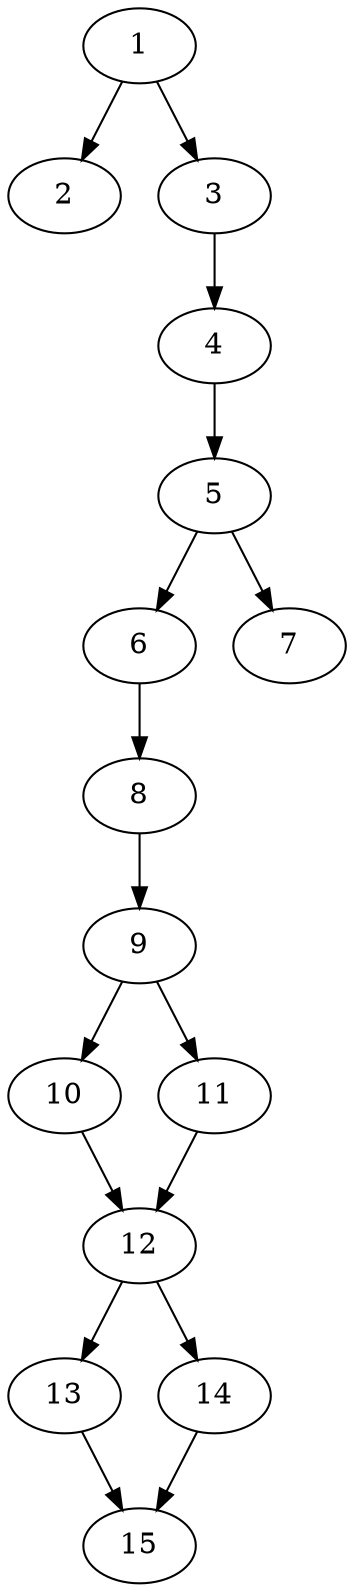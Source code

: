 // DAG automatically generated by daggen at Thu Oct  3 13:59:26 2019
// ./daggen --dot -n 15 --ccr 0.3 --fat 0.3 --regular 0.5 --density 0.7 --mindata 5242880 --maxdata 52428800 
digraph G {
  1 [size="66928640", alpha="0.03", expect_size="20078592"] 
  1 -> 2 [size ="20078592"]
  1 -> 3 [size ="20078592"]
  2 [size="49582080", alpha="0.17", expect_size="14874624"] 
  3 [size="159614293", alpha="0.13", expect_size="47884288"] 
  3 -> 4 [size ="47884288"]
  4 [size="150558720", alpha="0.04", expect_size="45167616"] 
  4 -> 5 [size ="45167616"]
  5 [size="102038187", alpha="0.12", expect_size="30611456"] 
  5 -> 6 [size ="30611456"]
  5 -> 7 [size ="30611456"]
  6 [size="126276267", alpha="0.03", expect_size="37882880"] 
  6 -> 8 [size ="37882880"]
  7 [size="149910187", alpha="0.11", expect_size="44973056"] 
  8 [size="147353600", alpha="0.18", expect_size="44206080"] 
  8 -> 9 [size ="44206080"]
  9 [size="104591360", alpha="0.06", expect_size="31377408"] 
  9 -> 10 [size ="31377408"]
  9 -> 11 [size ="31377408"]
  10 [size="86644053", alpha="0.17", expect_size="25993216"] 
  10 -> 12 [size ="25993216"]
  11 [size="174298453", alpha="0.07", expect_size="52289536"] 
  11 -> 12 [size ="52289536"]
  12 [size="36713813", alpha="0.03", expect_size="11014144"] 
  12 -> 13 [size ="11014144"]
  12 -> 14 [size ="11014144"]
  13 [size="169349120", alpha="0.01", expect_size="50804736"] 
  13 -> 15 [size ="50804736"]
  14 [size="111305387", alpha="0.15", expect_size="33391616"] 
  14 -> 15 [size ="33391616"]
  15 [size="139448320", alpha="0.11", expect_size="41834496"] 
}
